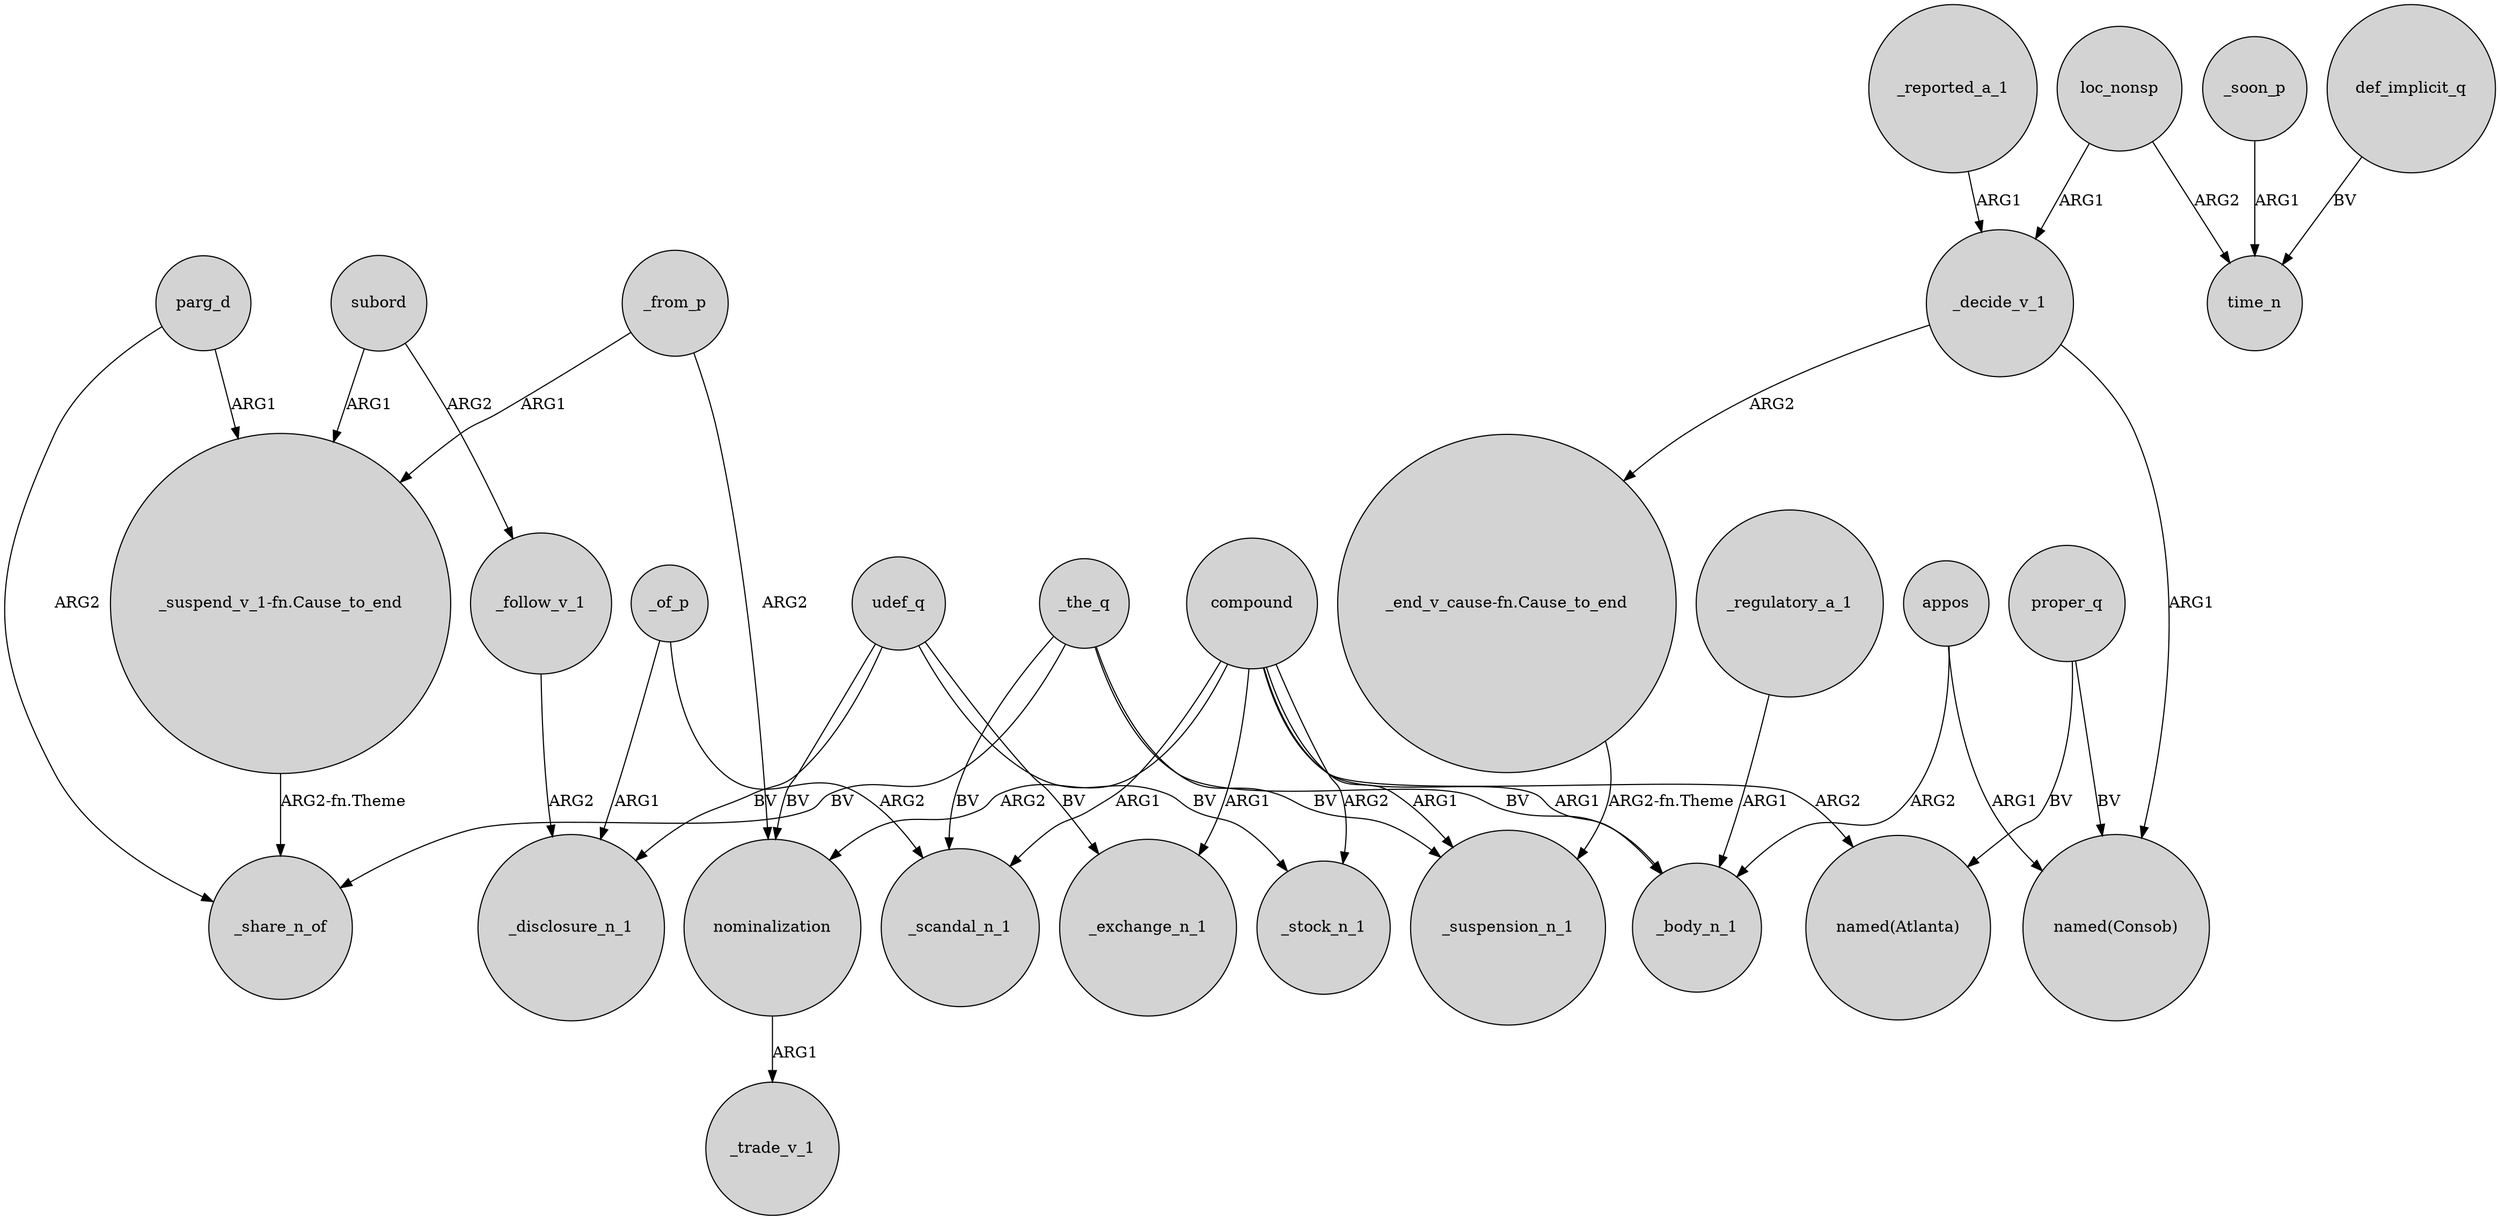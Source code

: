 digraph {
	node [shape=circle style=filled]
	_regulatory_a_1 -> _body_n_1 [label=ARG1]
	_decide_v_1 -> "_end_v_cause-fn.Cause_to_end" [label=ARG2]
	parg_d -> _share_n_of [label=ARG2]
	_the_q -> _suspension_n_1 [label=BV]
	udef_q -> _disclosure_n_1 [label=BV]
	loc_nonsp -> _decide_v_1 [label=ARG1]
	subord -> _follow_v_1 [label=ARG2]
	_the_q -> _share_n_of [label=BV]
	compound -> _scandal_n_1 [label=ARG1]
	compound -> nominalization [label=ARG2]
	nominalization -> _trade_v_1 [label=ARG1]
	_of_p -> _scandal_n_1 [label=ARG2]
	"_suspend_v_1-fn.Cause_to_end" -> _share_n_of [label="ARG2-fn.Theme"]
	loc_nonsp -> time_n [label=ARG2]
	proper_q -> "named(Atlanta)" [label=BV]
	_the_q -> _scandal_n_1 [label=BV]
	_the_q -> _body_n_1 [label=BV]
	proper_q -> "named(Consob)" [label=BV]
	compound -> _stock_n_1 [label=ARG2]
	_decide_v_1 -> "named(Consob)" [label=ARG1]
	_of_p -> _disclosure_n_1 [label=ARG1]
	udef_q -> _stock_n_1 [label=BV]
	"_end_v_cause-fn.Cause_to_end" -> _suspension_n_1 [label="ARG2-fn.Theme"]
	compound -> _exchange_n_1 [label=ARG1]
	appos -> _body_n_1 [label=ARG2]
	parg_d -> "_suspend_v_1-fn.Cause_to_end" [label=ARG1]
	appos -> "named(Consob)" [label=ARG1]
	udef_q -> nominalization [label=BV]
	_from_p -> nominalization [label=ARG2]
	_reported_a_1 -> _decide_v_1 [label=ARG1]
	compound -> _body_n_1 [label=ARG1]
	_soon_p -> time_n [label=ARG1]
	_follow_v_1 -> _disclosure_n_1 [label=ARG2]
	compound -> _suspension_n_1 [label=ARG1]
	_from_p -> "_suspend_v_1-fn.Cause_to_end" [label=ARG1]
	compound -> "named(Atlanta)" [label=ARG2]
	udef_q -> _exchange_n_1 [label=BV]
	def_implicit_q -> time_n [label=BV]
	subord -> "_suspend_v_1-fn.Cause_to_end" [label=ARG1]
}
